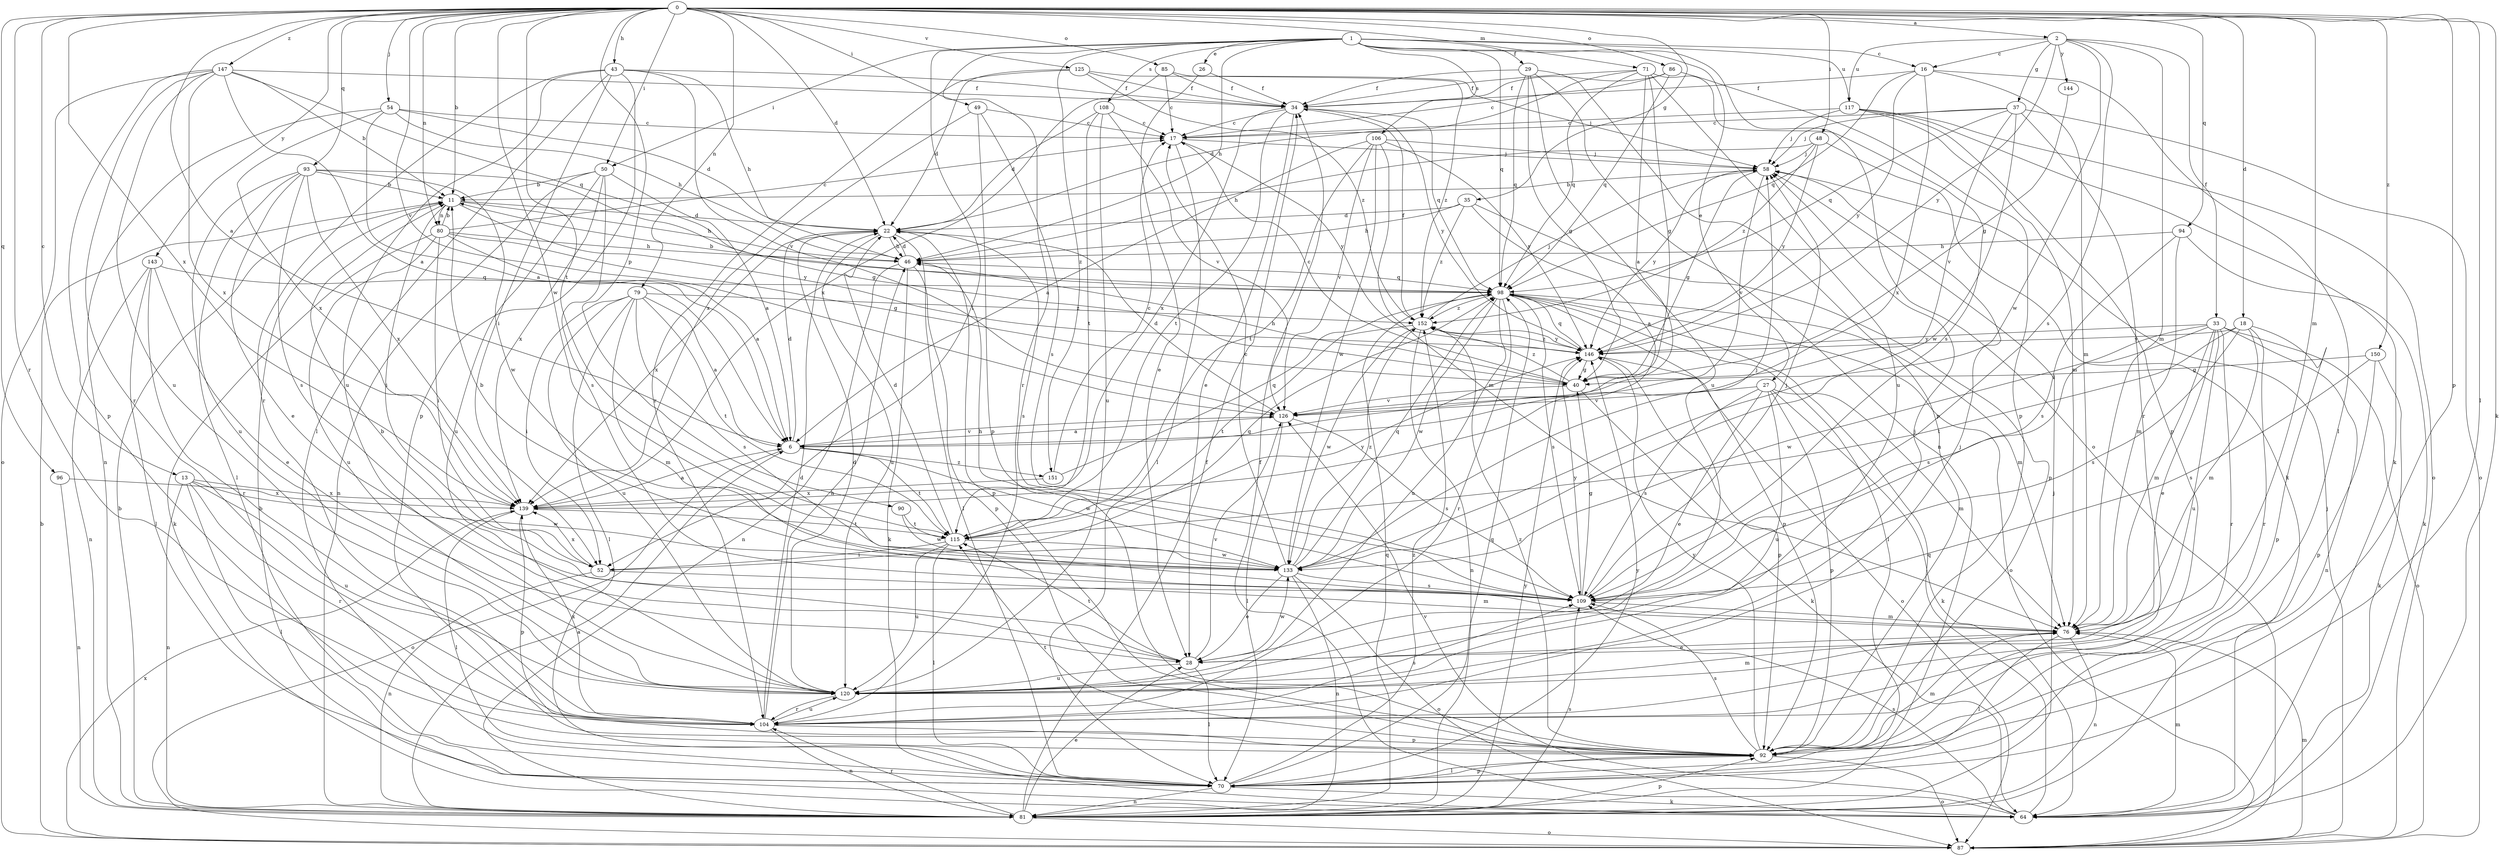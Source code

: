 strict digraph  {
0;
1;
2;
6;
11;
13;
16;
17;
18;
22;
26;
27;
28;
29;
33;
34;
35;
37;
40;
43;
46;
48;
49;
50;
52;
54;
58;
64;
70;
71;
76;
79;
80;
81;
85;
86;
87;
90;
92;
93;
94;
96;
98;
104;
106;
108;
109;
115;
117;
120;
125;
126;
133;
139;
143;
144;
146;
147;
150;
151;
152;
0 -> 2  [label=a];
0 -> 6  [label=a];
0 -> 11  [label=b];
0 -> 13  [label=c];
0 -> 18  [label=d];
0 -> 22  [label=d];
0 -> 35  [label=g];
0 -> 43  [label=h];
0 -> 48  [label=i];
0 -> 49  [label=i];
0 -> 50  [label=i];
0 -> 54  [label=j];
0 -> 64  [label=k];
0 -> 70  [label=l];
0 -> 71  [label=m];
0 -> 76  [label=m];
0 -> 79  [label=n];
0 -> 80  [label=n];
0 -> 85  [label=o];
0 -> 86  [label=o];
0 -> 90  [label=p];
0 -> 92  [label=p];
0 -> 93  [label=q];
0 -> 94  [label=q];
0 -> 96  [label=q];
0 -> 104  [label=r];
0 -> 115  [label=t];
0 -> 125  [label=v];
0 -> 126  [label=v];
0 -> 133  [label=w];
0 -> 139  [label=x];
0 -> 143  [label=y];
0 -> 147  [label=z];
0 -> 150  [label=z];
1 -> 16  [label=c];
1 -> 26  [label=e];
1 -> 27  [label=e];
1 -> 29  [label=f];
1 -> 46  [label=h];
1 -> 50  [label=i];
1 -> 52  [label=i];
1 -> 87  [label=o];
1 -> 98  [label=q];
1 -> 104  [label=r];
1 -> 106  [label=s];
1 -> 108  [label=s];
1 -> 117  [label=u];
1 -> 151  [label=z];
2 -> 16  [label=c];
2 -> 33  [label=f];
2 -> 37  [label=g];
2 -> 76  [label=m];
2 -> 109  [label=s];
2 -> 117  [label=u];
2 -> 133  [label=w];
2 -> 144  [label=y];
2 -> 146  [label=y];
6 -> 22  [label=d];
6 -> 87  [label=o];
6 -> 115  [label=t];
6 -> 126  [label=v];
6 -> 133  [label=w];
6 -> 151  [label=z];
11 -> 22  [label=d];
11 -> 46  [label=h];
11 -> 52  [label=i];
11 -> 80  [label=n];
11 -> 146  [label=y];
13 -> 70  [label=l];
13 -> 81  [label=n];
13 -> 104  [label=r];
13 -> 120  [label=u];
13 -> 133  [label=w];
13 -> 139  [label=x];
16 -> 34  [label=f];
16 -> 70  [label=l];
16 -> 76  [label=m];
16 -> 98  [label=q];
16 -> 139  [label=x];
16 -> 146  [label=y];
17 -> 58  [label=j];
17 -> 70  [label=l];
17 -> 146  [label=y];
18 -> 76  [label=m];
18 -> 92  [label=p];
18 -> 104  [label=r];
18 -> 109  [label=s];
18 -> 115  [label=t];
18 -> 146  [label=y];
22 -> 46  [label=h];
22 -> 70  [label=l];
22 -> 92  [label=p];
22 -> 109  [label=s];
22 -> 120  [label=u];
22 -> 139  [label=x];
26 -> 28  [label=e];
26 -> 34  [label=f];
27 -> 28  [label=e];
27 -> 64  [label=k];
27 -> 76  [label=m];
27 -> 92  [label=p];
27 -> 109  [label=s];
27 -> 120  [label=u];
27 -> 126  [label=v];
28 -> 11  [label=b];
28 -> 70  [label=l];
28 -> 115  [label=t];
28 -> 120  [label=u];
28 -> 126  [label=v];
28 -> 133  [label=w];
29 -> 34  [label=f];
29 -> 40  [label=g];
29 -> 81  [label=n];
29 -> 92  [label=p];
29 -> 98  [label=q];
29 -> 120  [label=u];
33 -> 28  [label=e];
33 -> 76  [label=m];
33 -> 81  [label=n];
33 -> 87  [label=o];
33 -> 104  [label=r];
33 -> 109  [label=s];
33 -> 120  [label=u];
33 -> 133  [label=w];
33 -> 146  [label=y];
34 -> 17  [label=c];
34 -> 28  [label=e];
34 -> 98  [label=q];
34 -> 115  [label=t];
34 -> 139  [label=x];
34 -> 146  [label=y];
35 -> 6  [label=a];
35 -> 22  [label=d];
35 -> 46  [label=h];
35 -> 92  [label=p];
35 -> 152  [label=z];
37 -> 17  [label=c];
37 -> 58  [label=j];
37 -> 87  [label=o];
37 -> 98  [label=q];
37 -> 104  [label=r];
37 -> 126  [label=v];
37 -> 133  [label=w];
40 -> 17  [label=c];
40 -> 46  [label=h];
40 -> 64  [label=k];
40 -> 126  [label=v];
40 -> 152  [label=z];
43 -> 34  [label=f];
43 -> 46  [label=h];
43 -> 52  [label=i];
43 -> 70  [label=l];
43 -> 92  [label=p];
43 -> 104  [label=r];
43 -> 120  [label=u];
43 -> 126  [label=v];
46 -> 22  [label=d];
46 -> 64  [label=k];
46 -> 81  [label=n];
46 -> 92  [label=p];
46 -> 98  [label=q];
48 -> 46  [label=h];
48 -> 58  [label=j];
48 -> 64  [label=k];
48 -> 146  [label=y];
48 -> 152  [label=z];
49 -> 17  [label=c];
49 -> 92  [label=p];
49 -> 109  [label=s];
49 -> 139  [label=x];
50 -> 6  [label=a];
50 -> 11  [label=b];
50 -> 81  [label=n];
50 -> 109  [label=s];
50 -> 120  [label=u];
50 -> 139  [label=x];
52 -> 76  [label=m];
52 -> 81  [label=n];
52 -> 98  [label=q];
52 -> 139  [label=x];
54 -> 6  [label=a];
54 -> 17  [label=c];
54 -> 22  [label=d];
54 -> 46  [label=h];
54 -> 81  [label=n];
54 -> 139  [label=x];
58 -> 11  [label=b];
58 -> 40  [label=g];
58 -> 126  [label=v];
58 -> 146  [label=y];
64 -> 11  [label=b];
64 -> 34  [label=f];
64 -> 76  [label=m];
64 -> 98  [label=q];
64 -> 109  [label=s];
64 -> 126  [label=v];
70 -> 64  [label=k];
70 -> 81  [label=n];
70 -> 92  [label=p];
70 -> 98  [label=q];
70 -> 146  [label=y];
70 -> 152  [label=z];
71 -> 6  [label=a];
71 -> 22  [label=d];
71 -> 34  [label=f];
71 -> 40  [label=g];
71 -> 98  [label=q];
71 -> 109  [label=s];
71 -> 120  [label=u];
76 -> 28  [label=e];
76 -> 70  [label=l];
76 -> 81  [label=n];
79 -> 6  [label=a];
79 -> 52  [label=i];
79 -> 70  [label=l];
79 -> 76  [label=m];
79 -> 109  [label=s];
79 -> 115  [label=t];
79 -> 120  [label=u];
79 -> 152  [label=z];
80 -> 6  [label=a];
80 -> 11  [label=b];
80 -> 17  [label=c];
80 -> 40  [label=g];
80 -> 46  [label=h];
80 -> 52  [label=i];
80 -> 64  [label=k];
80 -> 120  [label=u];
81 -> 6  [label=a];
81 -> 11  [label=b];
81 -> 28  [label=e];
81 -> 34  [label=f];
81 -> 58  [label=j];
81 -> 87  [label=o];
81 -> 92  [label=p];
81 -> 98  [label=q];
81 -> 104  [label=r];
81 -> 109  [label=s];
81 -> 146  [label=y];
85 -> 17  [label=c];
85 -> 34  [label=f];
85 -> 139  [label=x];
85 -> 152  [label=z];
86 -> 17  [label=c];
86 -> 34  [label=f];
86 -> 92  [label=p];
86 -> 98  [label=q];
87 -> 11  [label=b];
87 -> 58  [label=j];
87 -> 76  [label=m];
87 -> 139  [label=x];
90 -> 115  [label=t];
90 -> 133  [label=w];
92 -> 70  [label=l];
92 -> 76  [label=m];
92 -> 87  [label=o];
92 -> 109  [label=s];
92 -> 115  [label=t];
92 -> 146  [label=y];
92 -> 152  [label=z];
93 -> 11  [label=b];
93 -> 28  [label=e];
93 -> 40  [label=g];
93 -> 70  [label=l];
93 -> 109  [label=s];
93 -> 120  [label=u];
93 -> 133  [label=w];
93 -> 139  [label=x];
94 -> 46  [label=h];
94 -> 64  [label=k];
94 -> 76  [label=m];
94 -> 109  [label=s];
96 -> 81  [label=n];
96 -> 139  [label=x];
98 -> 11  [label=b];
98 -> 70  [label=l];
98 -> 76  [label=m];
98 -> 87  [label=o];
98 -> 92  [label=p];
98 -> 104  [label=r];
98 -> 109  [label=s];
98 -> 120  [label=u];
98 -> 133  [label=w];
98 -> 152  [label=z];
104 -> 22  [label=d];
104 -> 46  [label=h];
104 -> 58  [label=j];
104 -> 81  [label=n];
104 -> 92  [label=p];
104 -> 109  [label=s];
104 -> 120  [label=u];
104 -> 139  [label=x];
106 -> 6  [label=a];
106 -> 58  [label=j];
106 -> 76  [label=m];
106 -> 115  [label=t];
106 -> 126  [label=v];
106 -> 133  [label=w];
106 -> 146  [label=y];
108 -> 17  [label=c];
108 -> 22  [label=d];
108 -> 115  [label=t];
108 -> 120  [label=u];
108 -> 126  [label=v];
109 -> 40  [label=g];
109 -> 46  [label=h];
109 -> 58  [label=j];
109 -> 76  [label=m];
109 -> 146  [label=y];
115 -> 22  [label=d];
115 -> 52  [label=i];
115 -> 70  [label=l];
115 -> 120  [label=u];
115 -> 133  [label=w];
115 -> 146  [label=y];
117 -> 17  [label=c];
117 -> 58  [label=j];
117 -> 64  [label=k];
117 -> 76  [label=m];
117 -> 87  [label=o];
117 -> 92  [label=p];
120 -> 22  [label=d];
120 -> 58  [label=j];
120 -> 76  [label=m];
120 -> 104  [label=r];
125 -> 22  [label=d];
125 -> 34  [label=f];
125 -> 58  [label=j];
125 -> 104  [label=r];
125 -> 152  [label=z];
126 -> 6  [label=a];
126 -> 22  [label=d];
126 -> 70  [label=l];
126 -> 109  [label=s];
133 -> 11  [label=b];
133 -> 17  [label=c];
133 -> 28  [label=e];
133 -> 58  [label=j];
133 -> 81  [label=n];
133 -> 87  [label=o];
133 -> 98  [label=q];
133 -> 109  [label=s];
133 -> 152  [label=z];
139 -> 6  [label=a];
139 -> 70  [label=l];
139 -> 92  [label=p];
139 -> 115  [label=t];
143 -> 28  [label=e];
143 -> 70  [label=l];
143 -> 81  [label=n];
143 -> 98  [label=q];
143 -> 104  [label=r];
144 -> 40  [label=g];
146 -> 40  [label=g];
146 -> 87  [label=o];
146 -> 92  [label=p];
146 -> 98  [label=q];
146 -> 152  [label=z];
147 -> 6  [label=a];
147 -> 11  [label=b];
147 -> 34  [label=f];
147 -> 87  [label=o];
147 -> 92  [label=p];
147 -> 98  [label=q];
147 -> 104  [label=r];
147 -> 120  [label=u];
147 -> 139  [label=x];
150 -> 40  [label=g];
150 -> 64  [label=k];
150 -> 92  [label=p];
150 -> 109  [label=s];
151 -> 17  [label=c];
151 -> 98  [label=q];
151 -> 139  [label=x];
152 -> 34  [label=f];
152 -> 58  [label=j];
152 -> 81  [label=n];
152 -> 115  [label=t];
152 -> 133  [label=w];
152 -> 146  [label=y];
}
